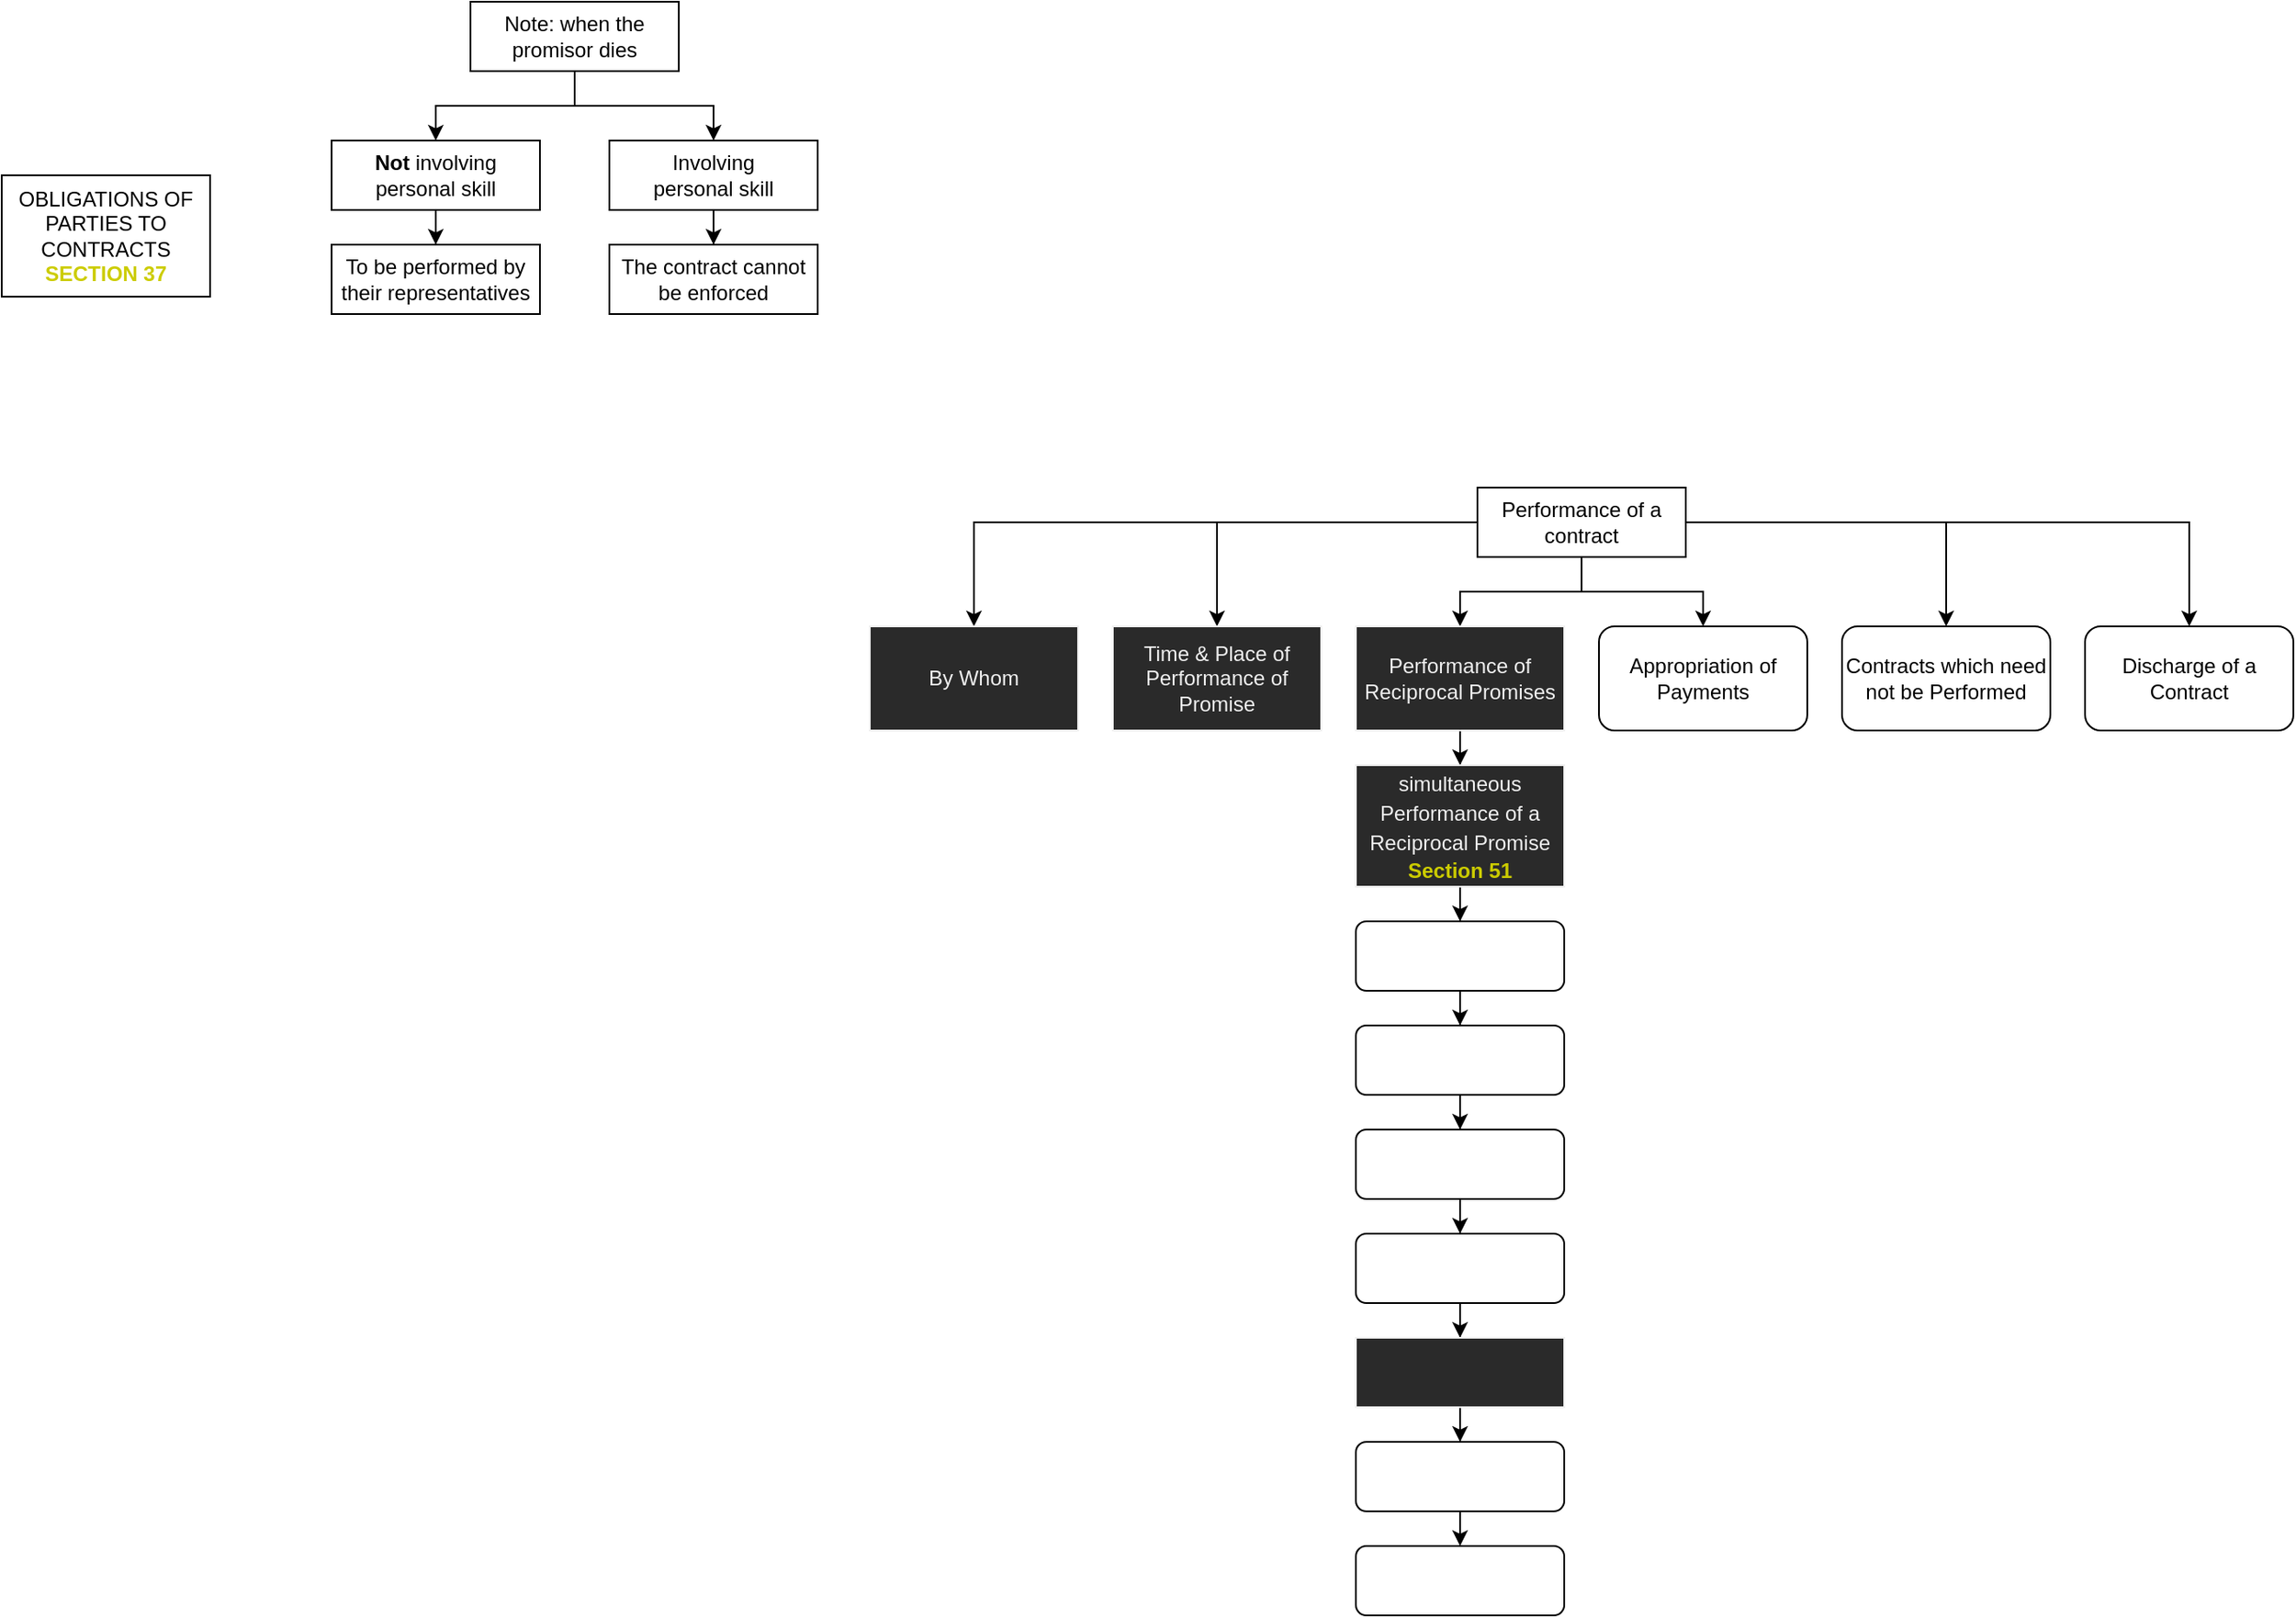 <mxfile version="13.7.3" type="github">
  <diagram id="Q2yUOy0-iErexTtuF7qb" name="Page-1">
    <mxGraphModel dx="1906" dy="1622" grid="1" gridSize="10" guides="1" tooltips="1" connect="1" arrows="1" fold="1" page="1" pageScale="1" pageWidth="850" pageHeight="1100" math="0" shadow="0">
      <root>
        <mxCell id="0" />
        <mxCell id="1" parent="0" />
        <mxCell id="E0t1wR7pqK-8ebcjUuFq-8" style="edgeStyle=orthogonalEdgeStyle;rounded=0;orthogonalLoop=1;jettySize=auto;html=1;entryX=0.5;entryY=0;entryDx=0;entryDy=0;" parent="1" source="qp0NQLGNWPWNpe9ATkXj-1" target="E0t1wR7pqK-8ebcjUuFq-1" edge="1">
          <mxGeometry relative="1" as="geometry" />
        </mxCell>
        <mxCell id="E0t1wR7pqK-8ebcjUuFq-9" style="edgeStyle=orthogonalEdgeStyle;rounded=0;orthogonalLoop=1;jettySize=auto;html=1;" parent="1" source="qp0NQLGNWPWNpe9ATkXj-1" target="E0t1wR7pqK-8ebcjUuFq-4" edge="1">
          <mxGeometry relative="1" as="geometry" />
        </mxCell>
        <mxCell id="E0t1wR7pqK-8ebcjUuFq-10" style="edgeStyle=orthogonalEdgeStyle;rounded=0;orthogonalLoop=1;jettySize=auto;html=1;" parent="1" source="qp0NQLGNWPWNpe9ATkXj-1" target="E0t1wR7pqK-8ebcjUuFq-2" edge="1">
          <mxGeometry relative="1" as="geometry" />
        </mxCell>
        <mxCell id="E0t1wR7pqK-8ebcjUuFq-11" style="edgeStyle=orthogonalEdgeStyle;rounded=0;orthogonalLoop=1;jettySize=auto;html=1;" parent="1" source="qp0NQLGNWPWNpe9ATkXj-1" target="E0t1wR7pqK-8ebcjUuFq-3" edge="1">
          <mxGeometry relative="1" as="geometry" />
        </mxCell>
        <mxCell id="E0t1wR7pqK-8ebcjUuFq-12" style="edgeStyle=orthogonalEdgeStyle;rounded=0;orthogonalLoop=1;jettySize=auto;html=1;" parent="1" source="qp0NQLGNWPWNpe9ATkXj-1" target="E0t1wR7pqK-8ebcjUuFq-7" edge="1">
          <mxGeometry relative="1" as="geometry" />
        </mxCell>
        <mxCell id="E0t1wR7pqK-8ebcjUuFq-14" style="edgeStyle=orthogonalEdgeStyle;rounded=0;orthogonalLoop=1;jettySize=auto;html=1;" parent="1" source="qp0NQLGNWPWNpe9ATkXj-1" target="E0t1wR7pqK-8ebcjUuFq-6" edge="1">
          <mxGeometry relative="1" as="geometry" />
        </mxCell>
        <mxCell id="qp0NQLGNWPWNpe9ATkXj-1" value="Performance of a contract" style="rounded=0;whiteSpace=wrap;html=1;" parent="1" vertex="1">
          <mxGeometry x="360" width="120" height="40" as="geometry" />
        </mxCell>
        <mxCell id="2sk9FqR-iDwF5xVdi0Y7-19" style="edgeStyle=orthogonalEdgeStyle;rounded=0;orthogonalLoop=1;jettySize=auto;html=1;entryX=0.5;entryY=0;entryDx=0;entryDy=0;" edge="1" parent="1" source="E0t1wR7pqK-8ebcjUuFq-1" target="2sk9FqR-iDwF5xVdi0Y7-4">
          <mxGeometry relative="1" as="geometry" />
        </mxCell>
        <mxCell id="2sk9FqR-iDwF5xVdi0Y7-20" style="edgeStyle=orthogonalEdgeStyle;rounded=0;orthogonalLoop=1;jettySize=auto;html=1;entryX=0.5;entryY=0;entryDx=0;entryDy=0;" edge="1" parent="1" source="E0t1wR7pqK-8ebcjUuFq-1" target="2sk9FqR-iDwF5xVdi0Y7-5">
          <mxGeometry relative="1" as="geometry" />
        </mxCell>
        <mxCell id="2sk9FqR-iDwF5xVdi0Y7-21" style="edgeStyle=orthogonalEdgeStyle;rounded=0;orthogonalLoop=1;jettySize=auto;html=1;entryX=0.5;entryY=0;entryDx=0;entryDy=0;" edge="1" parent="1" source="E0t1wR7pqK-8ebcjUuFq-1" target="2sk9FqR-iDwF5xVdi0Y7-1">
          <mxGeometry relative="1" as="geometry" />
        </mxCell>
        <mxCell id="2sk9FqR-iDwF5xVdi0Y7-22" style="edgeStyle=orthogonalEdgeStyle;rounded=0;orthogonalLoop=1;jettySize=auto;html=1;" edge="1" parent="1" source="E0t1wR7pqK-8ebcjUuFq-1" target="2sk9FqR-iDwF5xVdi0Y7-6">
          <mxGeometry relative="1" as="geometry" />
        </mxCell>
        <mxCell id="2sk9FqR-iDwF5xVdi0Y7-23" style="edgeStyle=orthogonalEdgeStyle;rounded=0;orthogonalLoop=1;jettySize=auto;html=1;entryX=0.5;entryY=0;entryDx=0;entryDy=0;" edge="1" parent="1" source="E0t1wR7pqK-8ebcjUuFq-1" target="2sk9FqR-iDwF5xVdi0Y7-2">
          <mxGeometry relative="1" as="geometry" />
        </mxCell>
        <mxCell id="2sk9FqR-iDwF5xVdi0Y7-24" style="edgeStyle=orthogonalEdgeStyle;rounded=0;orthogonalLoop=1;jettySize=auto;html=1;" edge="1" parent="1" source="E0t1wR7pqK-8ebcjUuFq-1" target="2sk9FqR-iDwF5xVdi0Y7-3">
          <mxGeometry relative="1" as="geometry" />
        </mxCell>
        <mxCell id="2sk9FqR-iDwF5xVdi0Y7-25" style="edgeStyle=orthogonalEdgeStyle;rounded=0;orthogonalLoop=1;jettySize=auto;html=1;" edge="1" parent="1" source="E0t1wR7pqK-8ebcjUuFq-1" target="2sk9FqR-iDwF5xVdi0Y7-9">
          <mxGeometry relative="1" as="geometry" />
        </mxCell>
        <mxCell id="2sk9FqR-iDwF5xVdi0Y7-26" style="edgeStyle=orthogonalEdgeStyle;rounded=0;orthogonalLoop=1;jettySize=auto;html=1;entryX=0.5;entryY=0;entryDx=0;entryDy=0;" edge="1" parent="1" source="E0t1wR7pqK-8ebcjUuFq-1" target="2sk9FqR-iDwF5xVdi0Y7-8">
          <mxGeometry relative="1" as="geometry" />
        </mxCell>
        <mxCell id="E0t1wR7pqK-8ebcjUuFq-1" value="Performance of Reciprocal Promises" style="whiteSpace=wrap;html=1;align=center;treeFolding=1;treeMoving=1;newEdgeStyle={&quot;edgeStyle&quot;:&quot;elbowEdgeStyle&quot;,&quot;startArrow&quot;:&quot;none&quot;,&quot;endArrow&quot;:&quot;none&quot;};fontFamily=Helvetica;fontSize=12;fontColor=#f0f0f0;strokeColor=#f0f0f0;fillColor=#2a2a2a;" parent="1" vertex="1">
          <mxGeometry x="290" y="80" width="120" height="60" as="geometry" />
        </mxCell>
        <mxCell id="E0t1wR7pqK-8ebcjUuFq-2" value="Appropriation of Payments" style="rounded=1;whiteSpace=wrap;html=1;" parent="1" vertex="1">
          <mxGeometry x="430" y="80" width="120" height="60" as="geometry" />
        </mxCell>
        <mxCell id="E0t1wR7pqK-8ebcjUuFq-3" value="Contracts which need not be Performed" style="rounded=1;whiteSpace=wrap;html=1;" parent="1" vertex="1">
          <mxGeometry x="570" y="80" width="120" height="60" as="geometry" />
        </mxCell>
        <mxCell id="VpjiBCg_nfdNJr2iW8XH-34" style="edgeStyle=orthogonalEdgeStyle;rounded=0;orthogonalLoop=1;jettySize=auto;html=1;" parent="1" source="E0t1wR7pqK-8ebcjUuFq-4" target="VpjiBCg_nfdNJr2iW8XH-29" edge="1" visible="0">
          <mxGeometry relative="1" as="geometry" />
        </mxCell>
        <mxCell id="VpjiBCg_nfdNJr2iW8XH-35" style="edgeStyle=orthogonalEdgeStyle;rounded=0;orthogonalLoop=1;jettySize=auto;html=1;" parent="1" source="E0t1wR7pqK-8ebcjUuFq-4" target="VpjiBCg_nfdNJr2iW8XH-31" edge="1" visible="0">
          <mxGeometry relative="1" as="geometry">
            <Array as="points">
              <mxPoint x="280" y="160" />
              <mxPoint x="420" y="160" />
            </Array>
          </mxGeometry>
        </mxCell>
        <mxCell id="VpjiBCg_nfdNJr2iW8XH-36" style="edgeStyle=orthogonalEdgeStyle;rounded=0;orthogonalLoop=1;jettySize=auto;html=1;" parent="1" source="E0t1wR7pqK-8ebcjUuFq-4" target="VpjiBCg_nfdNJr2iW8XH-32" edge="1" visible="0">
          <mxGeometry relative="1" as="geometry">
            <Array as="points">
              <mxPoint x="280" y="160" />
              <mxPoint x="560" y="160" />
            </Array>
          </mxGeometry>
        </mxCell>
        <mxCell id="VpjiBCg_nfdNJr2iW8XH-37" style="edgeStyle=orthogonalEdgeStyle;rounded=0;orthogonalLoop=1;jettySize=auto;html=1;" parent="1" source="E0t1wR7pqK-8ebcjUuFq-4" target="VpjiBCg_nfdNJr2iW8XH-30" edge="1" visible="0">
          <mxGeometry relative="1" as="geometry">
            <Array as="points">
              <mxPoint x="280" y="160" />
              <mxPoint x="140" y="160" />
            </Array>
          </mxGeometry>
        </mxCell>
        <mxCell id="VpjiBCg_nfdNJr2iW8XH-38" style="edgeStyle=orthogonalEdgeStyle;rounded=0;orthogonalLoop=1;jettySize=auto;html=1;" parent="1" source="E0t1wR7pqK-8ebcjUuFq-4" target="VpjiBCg_nfdNJr2iW8XH-33" edge="1" visible="0">
          <mxGeometry relative="1" as="geometry">
            <Array as="points">
              <mxPoint x="280" y="160" />
              <mxPoint y="160" />
            </Array>
          </mxGeometry>
        </mxCell>
        <mxCell id="VpjiBCg_nfdNJr2iW8XH-40" style="edgeStyle=orthogonalEdgeStyle;rounded=0;orthogonalLoop=1;jettySize=auto;html=1;" parent="1" source="E0t1wR7pqK-8ebcjUuFq-4" target="VpjiBCg_nfdNJr2iW8XH-39" edge="1" visible="0">
          <mxGeometry relative="1" as="geometry">
            <Array as="points">
              <mxPoint x="280" y="160" />
              <mxPoint x="700" y="160" />
            </Array>
          </mxGeometry>
        </mxCell>
        <mxCell id="E0t1wR7pqK-8ebcjUuFq-4" value="Time &amp;amp; Place of Performance of Promise" style="whiteSpace=wrap;html=1;align=center;treeFolding=1;treeMoving=1;newEdgeStyle={&quot;edgeStyle&quot;:&quot;elbowEdgeStyle&quot;,&quot;startArrow&quot;:&quot;none&quot;,&quot;endArrow&quot;:&quot;none&quot;};fontFamily=Helvetica;fontSize=12;fontColor=#f0f0f0;strokeColor=#f0f0f0;fillColor=#2a2a2a;" parent="1" vertex="1" collapsed="1">
          <mxGeometry x="150" y="80" width="120" height="60" as="geometry" />
        </mxCell>
        <mxCell id="VpjiBCg_nfdNJr2iW8XH-20" style="edgeStyle=orthogonalEdgeStyle;rounded=0;orthogonalLoop=1;jettySize=auto;html=1;" parent="1" source="E0t1wR7pqK-8ebcjUuFq-5" target="VpjiBCg_nfdNJr2iW8XH-12" edge="1" visible="0">
          <mxGeometry relative="1" as="geometry" />
        </mxCell>
        <mxCell id="VpjiBCg_nfdNJr2iW8XH-21" style="edgeStyle=orthogonalEdgeStyle;rounded=0;orthogonalLoop=1;jettySize=auto;html=1;" parent="1" source="E0t1wR7pqK-8ebcjUuFq-5" target="VpjiBCg_nfdNJr2iW8XH-11" edge="1" visible="0">
          <mxGeometry relative="1" as="geometry" />
        </mxCell>
        <mxCell id="VpjiBCg_nfdNJr2iW8XH-23" style="edgeStyle=orthogonalEdgeStyle;rounded=0;orthogonalLoop=1;jettySize=auto;html=1;" parent="1" source="E0t1wR7pqK-8ebcjUuFq-5" target="VpjiBCg_nfdNJr2iW8XH-22" edge="1" visible="0">
          <mxGeometry relative="1" as="geometry" />
        </mxCell>
        <mxCell id="E0t1wR7pqK-8ebcjUuFq-5" value="Liability of Joint Promisor &amp;amp; Promisee" style="whiteSpace=wrap;html=1;align=center;treeFolding=1;treeMoving=1;newEdgeStyle={&quot;edgeStyle&quot;:&quot;elbowEdgeStyle&quot;,&quot;startArrow&quot;:&quot;none&quot;,&quot;endArrow&quot;:&quot;none&quot;};fontFamily=Helvetica;fontSize=12;fontColor=#f0f0f0;strokeColor=#f0f0f0;fillColor=#2a2a2a;" parent="1" vertex="1" visible="0" collapsed="1">
          <mxGeometry x="365" y="340" width="120" height="60" as="geometry" />
        </mxCell>
        <mxCell id="E0t1wR7pqK-8ebcjUuFq-28" style="edgeStyle=orthogonalEdgeStyle;rounded=0;orthogonalLoop=1;jettySize=auto;html=1;" parent="1" source="E0t1wR7pqK-8ebcjUuFq-6" target="E0t1wR7pqK-8ebcjUuFq-27" edge="1" visible="0">
          <mxGeometry relative="1" as="geometry" />
        </mxCell>
        <mxCell id="E0t1wR7pqK-8ebcjUuFq-7" value="Discharge of a Contract" style="rounded=1;whiteSpace=wrap;html=1;" parent="1" vertex="1">
          <mxGeometry x="710" y="80" width="120" height="60" as="geometry" />
        </mxCell>
        <mxCell id="E0t1wR7pqK-8ebcjUuFq-15" value="OBLIGATIONS OF PARTIES TO CONTRACTS &lt;b&gt;&lt;font color=&quot;#CCCC00&quot;&gt;SECTION 37&lt;/font&gt;&lt;/b&gt;" style="rounded=0;whiteSpace=wrap;html=1;" parent="1" vertex="1">
          <mxGeometry x="-490" y="-180" width="120" height="70" as="geometry" />
        </mxCell>
        <mxCell id="E0t1wR7pqK-8ebcjUuFq-20" style="edgeStyle=orthogonalEdgeStyle;rounded=0;orthogonalLoop=1;jettySize=auto;html=1;" parent="1" source="E0t1wR7pqK-8ebcjUuFq-16" target="E0t1wR7pqK-8ebcjUuFq-17" edge="1">
          <mxGeometry relative="1" as="geometry" />
        </mxCell>
        <mxCell id="E0t1wR7pqK-8ebcjUuFq-21" style="edgeStyle=orthogonalEdgeStyle;rounded=0;orthogonalLoop=1;jettySize=auto;html=1;" parent="1" source="E0t1wR7pqK-8ebcjUuFq-16" target="E0t1wR7pqK-8ebcjUuFq-19" edge="1">
          <mxGeometry relative="1" as="geometry" />
        </mxCell>
        <mxCell id="E0t1wR7pqK-8ebcjUuFq-16" value="Note: when the promisor dies" style="rounded=0;whiteSpace=wrap;html=1;" parent="1" vertex="1">
          <mxGeometry x="-220" y="-280" width="120" height="40" as="geometry" />
        </mxCell>
        <mxCell id="E0t1wR7pqK-8ebcjUuFq-23" style="edgeStyle=orthogonalEdgeStyle;rounded=0;orthogonalLoop=1;jettySize=auto;html=1;" parent="1" source="E0t1wR7pqK-8ebcjUuFq-17" target="E0t1wR7pqK-8ebcjUuFq-22" edge="1">
          <mxGeometry relative="1" as="geometry" />
        </mxCell>
        <mxCell id="E0t1wR7pqK-8ebcjUuFq-17" value="&lt;div&gt;&lt;b&gt;Not &lt;/b&gt;involving &lt;br&gt;&lt;/div&gt;&lt;div&gt;personal skill&lt;br&gt;&lt;/div&gt;" style="rounded=0;whiteSpace=wrap;html=1;" parent="1" vertex="1">
          <mxGeometry x="-300" y="-200" width="120" height="40" as="geometry" />
        </mxCell>
        <mxCell id="E0t1wR7pqK-8ebcjUuFq-25" style="edgeStyle=orthogonalEdgeStyle;rounded=0;orthogonalLoop=1;jettySize=auto;html=1;" parent="1" source="E0t1wR7pqK-8ebcjUuFq-19" target="E0t1wR7pqK-8ebcjUuFq-24" edge="1">
          <mxGeometry relative="1" as="geometry" />
        </mxCell>
        <mxCell id="E0t1wR7pqK-8ebcjUuFq-19" value="&lt;div&gt;Involving &lt;br&gt;&lt;/div&gt;&lt;div&gt;personal skill&lt;br&gt;&lt;/div&gt;" style="rounded=0;whiteSpace=wrap;html=1;" parent="1" vertex="1">
          <mxGeometry x="-140" y="-200" width="120" height="40" as="geometry" />
        </mxCell>
        <mxCell id="E0t1wR7pqK-8ebcjUuFq-22" value="To be performed by their representatives" style="rounded=0;whiteSpace=wrap;html=1;" parent="1" vertex="1">
          <mxGeometry x="-300" y="-140" width="120" height="40" as="geometry" />
        </mxCell>
        <mxCell id="E0t1wR7pqK-8ebcjUuFq-24" value="The contract cannot be enforced" style="rounded=0;whiteSpace=wrap;html=1;" parent="1" vertex="1">
          <mxGeometry x="-140" y="-140" width="120" height="40" as="geometry" />
        </mxCell>
        <mxCell id="E0t1wR7pqK-8ebcjUuFq-34" style="edgeStyle=orthogonalEdgeStyle;rounded=0;orthogonalLoop=1;jettySize=auto;html=1;entryX=0.5;entryY=0;entryDx=0;entryDy=0;" parent="1" source="E0t1wR7pqK-8ebcjUuFq-27" target="E0t1wR7pqK-8ebcjUuFq-29" edge="1" visible="0">
          <mxGeometry relative="1" as="geometry" />
        </mxCell>
        <mxCell id="E0t1wR7pqK-8ebcjUuFq-36" style="edgeStyle=orthogonalEdgeStyle;rounded=0;orthogonalLoop=1;jettySize=auto;html=1;" parent="1" source="E0t1wR7pqK-8ebcjUuFq-27" target="E0t1wR7pqK-8ebcjUuFq-31" edge="1" visible="0">
          <mxGeometry relative="1" as="geometry">
            <Array as="points">
              <mxPoint x="140" y="260" />
              <mxPoint y="260" />
            </Array>
          </mxGeometry>
        </mxCell>
        <mxCell id="E0t1wR7pqK-8ebcjUuFq-37" style="edgeStyle=orthogonalEdgeStyle;rounded=0;orthogonalLoop=1;jettySize=auto;html=1;" parent="1" source="E0t1wR7pqK-8ebcjUuFq-27" target="E0t1wR7pqK-8ebcjUuFq-30" edge="1" visible="0">
          <mxGeometry relative="1" as="geometry">
            <Array as="points">
              <mxPoint x="140" y="260" />
              <mxPoint x="280" y="260" />
            </Array>
          </mxGeometry>
        </mxCell>
        <mxCell id="E0t1wR7pqK-8ebcjUuFq-38" style="edgeStyle=orthogonalEdgeStyle;rounded=0;orthogonalLoop=1;jettySize=auto;html=1;" parent="1" source="E0t1wR7pqK-8ebcjUuFq-27" target="E0t1wR7pqK-8ebcjUuFq-32" edge="1" visible="0">
          <mxGeometry relative="1" as="geometry">
            <Array as="points">
              <mxPoint x="140" y="260" />
              <mxPoint x="420" y="260" />
            </Array>
          </mxGeometry>
        </mxCell>
        <mxCell id="E0t1wR7pqK-8ebcjUuFq-39" style="edgeStyle=orthogonalEdgeStyle;rounded=0;orthogonalLoop=1;jettySize=auto;html=1;" parent="1" source="E0t1wR7pqK-8ebcjUuFq-27" target="E0t1wR7pqK-8ebcjUuFq-33" edge="1" visible="0">
          <mxGeometry relative="1" as="geometry">
            <Array as="points">
              <mxPoint x="140" y="260" />
              <mxPoint x="-140" y="260" />
            </Array>
          </mxGeometry>
        </mxCell>
        <mxCell id="VpjiBCg_nfdNJr2iW8XH-7" style="edgeStyle=orthogonalEdgeStyle;rounded=0;orthogonalLoop=1;jettySize=auto;html=1;entryX=0.5;entryY=0;entryDx=0;entryDy=0;" parent="1" source="E0t1wR7pqK-8ebcjUuFq-27" target="VpjiBCg_nfdNJr2iW8XH-1" edge="1" visible="0">
          <mxGeometry relative="1" as="geometry" />
        </mxCell>
        <mxCell id="VpjiBCg_nfdNJr2iW8XH-9" style="edgeStyle=orthogonalEdgeStyle;rounded=0;orthogonalLoop=1;jettySize=auto;html=1;entryX=0.5;entryY=0;entryDx=0;entryDy=0;" parent="1" source="E0t1wR7pqK-8ebcjUuFq-27" target="VpjiBCg_nfdNJr2iW8XH-2" edge="1" visible="0">
          <mxGeometry relative="1" as="geometry" />
        </mxCell>
        <mxCell id="E0t1wR7pqK-8ebcjUuFq-51" value="" style="edgeStyle=orthogonalEdgeStyle;rounded=0;orthogonalLoop=1;jettySize=auto;html=1;" parent="1" source="E0t1wR7pqK-8ebcjUuFq-29" target="E0t1wR7pqK-8ebcjUuFq-50" edge="1" visible="0">
          <mxGeometry relative="1" as="geometry" />
        </mxCell>
        <mxCell id="E0t1wR7pqK-8ebcjUuFq-60" style="edgeStyle=orthogonalEdgeStyle;rounded=0;orthogonalLoop=1;jettySize=auto;html=1;" parent="1" source="E0t1wR7pqK-8ebcjUuFq-30" target="E0t1wR7pqK-8ebcjUuFq-57" edge="1" visible="0">
          <mxGeometry relative="1" as="geometry" />
        </mxCell>
        <mxCell id="E0t1wR7pqK-8ebcjUuFq-49" style="edgeStyle=orthogonalEdgeStyle;rounded=0;orthogonalLoop=1;jettySize=auto;html=1;" parent="1" source="E0t1wR7pqK-8ebcjUuFq-31" target="E0t1wR7pqK-8ebcjUuFq-48" edge="1" visible="0">
          <mxGeometry relative="1" as="geometry" />
        </mxCell>
        <mxCell id="E0t1wR7pqK-8ebcjUuFq-47" style="edgeStyle=orthogonalEdgeStyle;rounded=0;orthogonalLoop=1;jettySize=auto;html=1;entryX=0.5;entryY=0;entryDx=0;entryDy=0;" parent="1" source="E0t1wR7pqK-8ebcjUuFq-33" target="E0t1wR7pqK-8ebcjUuFq-40" edge="1" visible="0">
          <mxGeometry relative="1" as="geometry" />
        </mxCell>
        <mxCell id="E0t1wR7pqK-8ebcjUuFq-46" style="edgeStyle=orthogonalEdgeStyle;rounded=0;orthogonalLoop=1;jettySize=auto;html=1;entryX=0.5;entryY=0;entryDx=0;entryDy=0;" parent="1" source="E0t1wR7pqK-8ebcjUuFq-40" target="E0t1wR7pqK-8ebcjUuFq-41" edge="1" visible="0">
          <mxGeometry relative="1" as="geometry" />
        </mxCell>
        <mxCell id="E0t1wR7pqK-8ebcjUuFq-40" value="if the contract specifies the promise should be performed by the promisor himself" style="rounded=1;whiteSpace=wrap;html=1;" parent="1" vertex="1" visible="0">
          <mxGeometry x="-340" y="340" width="240" height="40" as="geometry" />
        </mxCell>
        <mxCell id="E0t1wR7pqK-8ebcjUuFq-45" style="edgeStyle=orthogonalEdgeStyle;rounded=0;orthogonalLoop=1;jettySize=auto;html=1;" parent="1" source="E0t1wR7pqK-8ebcjUuFq-41" target="E0t1wR7pqK-8ebcjUuFq-43" edge="1" visible="0">
          <mxGeometry relative="1" as="geometry" />
        </mxCell>
        <mxCell id="E0t1wR7pqK-8ebcjUuFq-41" value="Then it can only be performed by him" style="rounded=1;whiteSpace=wrap;html=1;" parent="1" vertex="1" visible="0">
          <mxGeometry x="-340" y="400" width="240" height="40" as="geometry" />
        </mxCell>
        <mxCell id="E0t1wR7pqK-8ebcjUuFq-43" value="Eg: personal skill" style="text;html=1;strokeColor=none;fillColor=none;align=center;verticalAlign=middle;whiteSpace=wrap;rounded=0;" parent="1" vertex="1" visible="0">
          <mxGeometry x="-310" y="440" width="180" height="40" as="geometry" />
        </mxCell>
        <mxCell id="E0t1wR7pqK-8ebcjUuFq-48" value="Where  personal  consideration(skill)  is  not  the  foundation  of  a  contract,  the  promisor  or  his  representative may employ a competent person to perform it." style="rounded=1;whiteSpace=wrap;html=1;" parent="1" vertex="1" visible="0">
          <mxGeometry x="-200" y="340" width="240" height="80" as="geometry" />
        </mxCell>
        <mxCell id="E0t1wR7pqK-8ebcjUuFq-53" style="edgeStyle=orthogonalEdgeStyle;rounded=0;orthogonalLoop=1;jettySize=auto;html=1;entryX=0.5;entryY=0;entryDx=0;entryDy=0;" parent="1" source="E0t1wR7pqK-8ebcjUuFq-50" target="E0t1wR7pqK-8ebcjUuFq-52" edge="1" visible="0">
          <mxGeometry relative="1" as="geometry" />
        </mxCell>
        <mxCell id="E0t1wR7pqK-8ebcjUuFq-50" value="in case of non personal skill." style="whiteSpace=wrap;html=1;rounded=1;" parent="1" vertex="1" visible="0">
          <mxGeometry y="340" width="120" height="40" as="geometry" />
        </mxCell>
        <mxCell id="E0t1wR7pqK-8ebcjUuFq-56" style="edgeStyle=orthogonalEdgeStyle;rounded=0;orthogonalLoop=1;jettySize=auto;html=1;" parent="1" source="E0t1wR7pqK-8ebcjUuFq-52" target="E0t1wR7pqK-8ebcjUuFq-54" edge="1" visible="0">
          <mxGeometry relative="1" as="geometry" />
        </mxCell>
        <mxCell id="E0t1wR7pqK-8ebcjUuFq-52" value="the contract maybe should be fulfilled by their representatives" style="whiteSpace=wrap;html=1;rounded=1;" parent="1" vertex="1" visible="0">
          <mxGeometry y="400" width="120" height="40" as="geometry" />
        </mxCell>
        <mxCell id="E0t1wR7pqK-8ebcjUuFq-54" value=" But their liability under a contract is limited to the value of the property they inherit from the deceased." style="whiteSpace=wrap;html=1;rounded=1;" parent="1" vertex="1" visible="0">
          <mxGeometry y="460" width="120" height="90" as="geometry" />
        </mxCell>
        <mxCell id="E0t1wR7pqK-8ebcjUuFq-61" style="edgeStyle=orthogonalEdgeStyle;rounded=0;orthogonalLoop=1;jettySize=auto;html=1;entryX=0.5;entryY=0;entryDx=0;entryDy=0;" parent="1" source="E0t1wR7pqK-8ebcjUuFq-57" target="E0t1wR7pqK-8ebcjUuFq-58" edge="1" visible="0">
          <mxGeometry relative="1" as="geometry" />
        </mxCell>
        <mxCell id="E0t1wR7pqK-8ebcjUuFq-57" value="Example:  A  received  certain  goods  from  B  promising  to  pay  `  100,000/-.  Later  on,  A  expressed  his  inability to make payment. C, who is known to A, pays ` 60,000/- to B on behalf of A. However, A was not aware of the payment. Now B is intending to sue A for the amount of ` 100,000/-" style="rounded=1;whiteSpace=wrap;html=1;" parent="1" vertex="1" visible="0">
          <mxGeometry x="60" y="340" width="280" height="110" as="geometry" />
        </mxCell>
        <mxCell id="E0t1wR7pqK-8ebcjUuFq-58" value="As  per  Section  41  of  the  Indian  Contract  Act,  1872,  when  a  promisee  accepts  performance  of  the  promise from a third person, he cannot afterwards enforce it against the promisor. That is, performance by a stranger, accepted by the promisee, produces the result of discharging the promisor, although the latter has neither authorised nor ratied the act of the third party. Therefore, in the present instance, B can sue only for the balance amount i.e., ` 40,000/- and not for the whole amount" style="rounded=1;whiteSpace=wrap;html=1;arcSize=6;" parent="1" vertex="1" visible="0">
          <mxGeometry x="60" y="470" width="280" height="150" as="geometry" />
        </mxCell>
        <mxCell id="E0t1wR7pqK-8ebcjUuFq-59" style="edgeStyle=orthogonalEdgeStyle;rounded=0;orthogonalLoop=1;jettySize=auto;html=1;exitX=0.5;exitY=1;exitDx=0;exitDy=0;" parent="1" source="E0t1wR7pqK-8ebcjUuFq-57" target="E0t1wR7pqK-8ebcjUuFq-57" edge="1">
          <mxGeometry relative="1" as="geometry" />
        </mxCell>
        <mxCell id="VpjiBCg_nfdNJr2iW8XH-1" value="&lt;div&gt;EFFECT OF REFUSAL &lt;br&gt;&lt;/div&gt;&lt;div&gt;TO ACCEPT OFFER &lt;br&gt;&lt;/div&gt;&lt;div&gt;OF PERFORMANCE&lt;/div&gt;&lt;div&gt;&lt;font color=&quot;#CCCC00&quot;&gt;&lt;b&gt;Section 38&lt;/b&gt;&lt;/font&gt;&lt;/div&gt;" style="swimlane;startSize=80;fontFamily=Helvetica;fontSize=12;fontColor=#f0f0f0;align=center;strokeColor=#f0f0f0;fillColor=#2a2a2a;html=1;" parent="1" vertex="1" visible="0" collapsed="1">
          <mxGeometry x="690" y="240" width="160" height="80" as="geometry">
            <mxRectangle x="-360" y="360" width="320" height="200" as="alternateBounds" />
          </mxGeometry>
        </mxCell>
        <mxCell id="VpjiBCg_nfdNJr2iW8XH-4" value="&lt;div&gt;where a promisor has made an offer of performance to the promisee, and the offer has not been accepted, then the promisor is not responsible for non performance, nor does he thereby lose his rights under the contract.&lt;/div&gt;&lt;div&gt;&lt;br&gt;&lt;/div&gt;" style="rounded=0;whiteSpace=wrap;html=1;" parent="VpjiBCg_nfdNJr2iW8XH-1" vertex="1">
          <mxGeometry y="80" width="320" height="120" as="geometry" />
        </mxCell>
        <mxCell id="VpjiBCg_nfdNJr2iW8XH-16" value="" style="edgeStyle=orthogonalEdgeStyle;rounded=0;orthogonalLoop=1;jettySize=auto;html=1;" parent="1" source="VpjiBCg_nfdNJr2iW8XH-11" target="VpjiBCg_nfdNJr2iW8XH-15" edge="1" visible="0">
          <mxGeometry relative="1" as="geometry" />
        </mxCell>
        <mxCell id="VpjiBCg_nfdNJr2iW8XH-11" value="&lt;div&gt;Any one of joint promisors may be compelled to perform&lt;/div&gt;&lt;div&gt; &lt;font color=&quot;#CCCC00&quot;&gt;&lt;b&gt;Section 43&lt;/b&gt;&lt;/font&gt;&lt;/div&gt;" style="rounded=0;whiteSpace=wrap;html=1;" parent="1" vertex="1" visible="0">
          <mxGeometry x="-95" y="420" width="280" height="50" as="geometry" />
        </mxCell>
        <mxCell id="VpjiBCg_nfdNJr2iW8XH-18" value="" style="edgeStyle=orthogonalEdgeStyle;rounded=0;orthogonalLoop=1;jettySize=auto;html=1;" parent="1" source="VpjiBCg_nfdNJr2iW8XH-12" target="VpjiBCg_nfdNJr2iW8XH-17" edge="1" visible="0">
          <mxGeometry relative="1" as="geometry" />
        </mxCell>
        <mxCell id="VpjiBCg_nfdNJr2iW8XH-12" value="Effect of release of one joint promisor&lt;div&gt; &lt;font color=&quot;#CCCC00&quot;&gt;&lt;b&gt;Section 44&lt;/b&gt;&lt;/font&gt;&lt;/div&gt;" style="rounded=0;whiteSpace=wrap;html=1;" parent="1" vertex="1" visible="0">
          <mxGeometry x="205" y="420" width="280" height="50" as="geometry" />
        </mxCell>
        <mxCell id="VpjiBCg_nfdNJr2iW8XH-15" value="&lt;div&gt;Example  1:  A,  B  and  C  jointly  promise  to  pay  D    `  3,00,000.  D  may  compel  either  A  or  B  or  C  to  pay  him  ` 3,00,000.&lt;/div&gt;&lt;div&gt;&lt;br&gt;&lt;/div&gt;&lt;div&gt;Example  2:  A,  B  and  C  are  under  a  joint  promise  to  pay  D  `  3,00,000.  C  is  unable  to  pay  anything  A  is  compelled to pay the whole. A is entitled to receive  ` 1,50,000 from B.&lt;/div&gt;" style="whiteSpace=wrap;html=1;rounded=0;" parent="1" vertex="1" visible="0">
          <mxGeometry x="-95" y="490" width="280" height="140" as="geometry" />
        </mxCell>
        <mxCell id="VpjiBCg_nfdNJr2iW8XH-17" value="Example: ‘A’, ‘B’ and ‘C’ jointly promised to pay  ` 9,00,000 to ‘D’. ‘D’ released ‘A’ from liability. In this case, the release of ‘A’ does not discharge ‘B’ and ‘C’ from their liability. They remain liable to pay the entire amount of  ` 9,00,000 to ‘D’. And though ‘A’ is not liable to pay to ‘D’, but he remains liable to pay to ‘B’ and ‘C’ i.e. he is liable to make the contribution to the other joint promisors." style="whiteSpace=wrap;html=1;rounded=0;" parent="1" vertex="1" visible="0">
          <mxGeometry x="205" y="490" width="280" height="140" as="geometry" />
        </mxCell>
        <mxCell id="VpjiBCg_nfdNJr2iW8XH-25" style="edgeStyle=orthogonalEdgeStyle;rounded=0;orthogonalLoop=1;jettySize=auto;html=1;entryX=0.5;entryY=0;entryDx=0;entryDy=0;" parent="1" source="VpjiBCg_nfdNJr2iW8XH-22" target="VpjiBCg_nfdNJr2iW8XH-24" edge="1" visible="0">
          <mxGeometry relative="1" as="geometry" />
        </mxCell>
        <mxCell id="VpjiBCg_nfdNJr2iW8XH-22" value="Effect of release of one joint promisor&lt;div&gt; &lt;font color=&quot;#CCCC00&quot;&gt;&lt;b&gt;Section 45&lt;/b&gt;&lt;/font&gt;&lt;/div&gt;" style="rounded=0;whiteSpace=wrap;html=1;" parent="1" vertex="1" visible="0">
          <mxGeometry x="510" y="420" width="280" height="50" as="geometry" />
        </mxCell>
        <mxCell id="VpjiBCg_nfdNJr2iW8XH-27" style="edgeStyle=orthogonalEdgeStyle;rounded=0;orthogonalLoop=1;jettySize=auto;html=1;" parent="1" source="VpjiBCg_nfdNJr2iW8XH-24" target="VpjiBCg_nfdNJr2iW8XH-26" edge="1" visible="0">
          <mxGeometry relative="1" as="geometry" />
        </mxCell>
        <mxCell id="VpjiBCg_nfdNJr2iW8XH-24" value="Example: : A, in consideration of ` 5,00,000 rupees lent to him by B and C, promises B and C jointly to repay them  that  sum  with  interest  on  a  specied  day  but  B  dies.  In  such  a  case  right  to  demand  payment  shall  rest with B’s legal representatives, jointly with C during C’s life-time, and after the death of C, with the legal representatives of B and C jointly" style="whiteSpace=wrap;html=1;rounded=0;" parent="1" vertex="1" visible="0">
          <mxGeometry x="510" y="490" width="280" height="140" as="geometry" />
        </mxCell>
        <mxCell id="VpjiBCg_nfdNJr2iW8XH-26" value="“When a person has made a promise to two or more persons jointly, then unless a contrary intention appears from the contract, the right to claim performance rests, as between him and them, with them during their joint lives, and after the death of any of them, with the representative of such deceased person jointly with the survivor or survivors, and after the death of the last survivor, with the representatives of all jointly”." style="rounded=0;whiteSpace=wrap;html=1;" parent="1" vertex="1" visible="0">
          <mxGeometry x="510" y="650" width="280" height="150" as="geometry" />
        </mxCell>
        <mxCell id="VpjiBCg_nfdNJr2iW8XH-2" value="&lt;div&gt;EFFECT OF REFUSAL&lt;/div&gt;&lt;div&gt; OF PARTY TO &lt;br&gt;&lt;/div&gt;&lt;div&gt;PERFORM PROMISE&lt;br&gt;&lt;/div&gt;&lt;div&gt;&lt;font color=&quot;#CCCC00&quot;&gt;&lt;b&gt;Section 39&lt;/b&gt;&lt;/font&gt;&lt;/div&gt;" style="swimlane;startSize=80;fontFamily=Helvetica;fontSize=12;fontColor=#f0f0f0;align=center;strokeColor=#f0f0f0;fillColor=#2a2a2a;html=1;" parent="1" vertex="1" visible="0" collapsed="1">
          <mxGeometry x="510" y="240" width="160" height="80" as="geometry">
            <mxRectangle x="370" y="240" width="400" height="230" as="alternateBounds" />
          </mxGeometry>
        </mxCell>
        <mxCell id="VpjiBCg_nfdNJr2iW8XH-3" value="&lt;div&gt;when  a  party  to  a  contract  has  refused  to  perform,  or  disabled  himself  from  performing his promise in its entirety, the promisee may put an end to the contract, unless he has signied, by words or conduct, his acquiescence in its continuance. &lt;br&gt;&lt;/div&gt;&lt;div&gt;&lt;br&gt;In case the promisee decides to continue the contract, he would not be entitled to put an end to the contract on this ground subsequently. In either case, the promisee would be able to claim damages that he suffers as a result on the breach.&lt;/div&gt;" style="rounded=0;whiteSpace=wrap;html=1;" parent="VpjiBCg_nfdNJr2iW8XH-2" vertex="1">
          <mxGeometry y="80" width="400" height="150" as="geometry" />
        </mxCell>
        <mxCell id="VpjiBCg_nfdNJr2iW8XH-28" style="edgeStyle=orthogonalEdgeStyle;rounded=0;orthogonalLoop=1;jettySize=auto;html=1;" parent="1" source="E0t1wR7pqK-8ebcjUuFq-6" target="E0t1wR7pqK-8ebcjUuFq-5" edge="1" visible="0">
          <mxGeometry relative="1" as="geometry">
            <Array as="points">
              <mxPoint x="140" y="260" />
              <mxPoint x="420" y="260" />
            </Array>
          </mxGeometry>
        </mxCell>
        <mxCell id="E0t1wR7pqK-8ebcjUuFq-32" value="&lt;div&gt;&lt;b&gt;&amp;nbsp;&amp;nbsp;&amp;nbsp;&amp;nbsp;&amp;nbsp; 5&lt;/b&gt;.     Joint promisors&lt;/div&gt;&lt;div&gt;&lt;b&gt; &lt;font color=&quot;#CCCC00&quot;&gt;Section 42&lt;/font&gt;&lt;/b&gt;&lt;/div&gt;" style="swimlane;startSize=40;fontFamily=Helvetica;fontSize=12;fontColor=#f0f0f0;align=center;strokeColor=#f0f0f0;fillColor=#2a2a2a;html=1;" parent="1" vertex="1" collapsed="1" visible="0">
          <mxGeometry x="360" y="280" width="130" height="40" as="geometry">
            <mxRectangle x="220" y="280" width="240" height="180" as="alternateBounds" />
          </mxGeometry>
        </mxCell>
        <mxCell id="E0t1wR7pqK-8ebcjUuFq-62" value=" When two or more persons have made a joint promise, then unless a contrary intention appears by the contract, all such persons must jointly fulfill the promise. If any of them dies, his legal representatives must, jointly with the surviving promisors, fulfill the promise. If all of them die, the legal representatives of all of them must fulll the promise jointly. " style="rounded=0;whiteSpace=wrap;html=1;" parent="E0t1wR7pqK-8ebcjUuFq-32" vertex="1">
          <mxGeometry y="40" width="240" height="140" as="geometry" />
        </mxCell>
        <mxCell id="E0t1wR7pqK-8ebcjUuFq-30" value="&lt;div&gt;&amp;nbsp;&amp;nbsp; 4.     Third persons:&lt;span style=&quot;left: 123.073px ; top: 231.388px ; font-size: 18.333px ; font-family: sans-serif ; transform: scalex(0.914)&quot;&gt; &lt;/span&gt;&lt;b&gt;&lt;font color=&quot;#CCCC00&quot;&gt;Section  41&lt;/font&gt;&lt;/b&gt;&lt;/div&gt;" style="whiteSpace=wrap;html=1;align=center;treeFolding=1;treeMoving=1;newEdgeStyle={&quot;edgeStyle&quot;:&quot;elbowEdgeStyle&quot;,&quot;startArrow&quot;:&quot;none&quot;,&quot;endArrow&quot;:&quot;none&quot;};fontFamily=Helvetica;fontSize=12;fontColor=#f0f0f0;strokeColor=#f0f0f0;fillColor=#2a2a2a;" parent="1" vertex="1" collapsed="1" visible="0">
          <mxGeometry x="220" y="280" width="120" height="40" as="geometry" />
        </mxCell>
        <mxCell id="E0t1wR7pqK-8ebcjUuFq-29" value="3.          Legal Representatives: " style="whiteSpace=wrap;html=1;align=center;treeFolding=1;treeMoving=1;newEdgeStyle={&quot;edgeStyle&quot;:&quot;elbowEdgeStyle&quot;,&quot;startArrow&quot;:&quot;none&quot;,&quot;endArrow&quot;:&quot;none&quot;};fontFamily=Helvetica;fontSize=12;fontColor=#f0f0f0;strokeColor=#f0f0f0;fillColor=#2a2a2a;" parent="1" vertex="1" collapsed="1" visible="0">
          <mxGeometry x="80" y="280" width="120" height="40" as="geometry" />
        </mxCell>
        <mxCell id="E0t1wR7pqK-8ebcjUuFq-31" value="2.          Agent:" style="whiteSpace=wrap;html=1;align=center;treeFolding=1;treeMoving=1;newEdgeStyle={&quot;edgeStyle&quot;:&quot;elbowEdgeStyle&quot;,&quot;startArrow&quot;:&quot;none&quot;,&quot;endArrow&quot;:&quot;none&quot;};fontFamily=Helvetica;fontSize=12;fontColor=#f0f0f0;strokeColor=#f0f0f0;fillColor=#2a2a2a;" parent="1" vertex="1" collapsed="1" visible="0">
          <mxGeometry x="-60" y="280" width="120" height="40" as="geometry" />
        </mxCell>
        <mxCell id="E0t1wR7pqK-8ebcjUuFq-33" value="1.          Promisor himself:" style="whiteSpace=wrap;html=1;align=center;treeFolding=1;treeMoving=1;newEdgeStyle={&quot;edgeStyle&quot;:&quot;elbowEdgeStyle&quot;,&quot;startArrow&quot;:&quot;none&quot;,&quot;endArrow&quot;:&quot;none&quot;};fontFamily=Helvetica;fontSize=12;fontColor=#f0f0f0;strokeColor=#f0f0f0;fillColor=#2a2a2a;" parent="1" vertex="1" collapsed="1" visible="0">
          <mxGeometry x="-200" y="280" width="120" height="40" as="geometry" />
        </mxCell>
        <mxCell id="E0t1wR7pqK-8ebcjUuFq-27" value="&lt;div&gt;&lt;b&gt;&lt;font color=&quot;#CCCC00&quot;&gt;Section 40&lt;/font&gt;&lt;/b&gt;&lt;/div&gt;&lt;div&gt;The promise under a contract may be performed, as the circumstances may permit, by the promisor himself, or by his agent or his legal representative.&lt;/div&gt;" style="rounded=1;whiteSpace=wrap;html=1;" parent="1" vertex="1" visible="0">
          <mxGeometry x="20" y="160" width="240" height="80" as="geometry" />
        </mxCell>
        <mxCell id="E0t1wR7pqK-8ebcjUuFq-6" value="By Whom" style="whiteSpace=wrap;html=1;align=center;treeFolding=1;treeMoving=1;newEdgeStyle={&quot;edgeStyle&quot;:&quot;elbowEdgeStyle&quot;,&quot;startArrow&quot;:&quot;none&quot;,&quot;endArrow&quot;:&quot;none&quot;};fontFamily=Helvetica;fontSize=12;fontColor=#f0f0f0;strokeColor=#f0f0f0;fillColor=#2a2a2a;" parent="1" vertex="1" collapsed="1">
          <mxGeometry x="10" y="80" width="120" height="60" as="geometry" />
        </mxCell>
        <mxCell id="VpjiBCg_nfdNJr2iW8XH-29" value="&lt;div&gt;Application for performance on certain day to be at proper time and place&lt;/div&gt;&lt;div&gt;&lt;br&gt;&lt;/div&gt;&lt;div&gt;&lt;font color=&quot;#CCCC00&quot;&gt;&lt;b&gt;Section 48&lt;/b&gt;&lt;/font&gt;&lt;/div&gt;" style="rounded=1;whiteSpace=wrap;html=1;" parent="1" vertex="1" visible="0">
          <mxGeometry x="220" y="180" width="120" height="110" as="geometry" />
        </mxCell>
        <mxCell id="VpjiBCg_nfdNJr2iW8XH-44" style="edgeStyle=orthogonalEdgeStyle;rounded=0;orthogonalLoop=1;jettySize=auto;html=1;" parent="1" source="VpjiBCg_nfdNJr2iW8XH-30" target="VpjiBCg_nfdNJr2iW8XH-43" edge="1" visible="0">
          <mxGeometry relative="1" as="geometry" />
        </mxCell>
        <mxCell id="VpjiBCg_nfdNJr2iW8XH-30" value="&lt;h3&gt;&lt;font style=&quot;font-size: 12px&quot;&gt;&lt;span style=&quot;font-weight: normal&quot;&gt;No Application to be made but Time is Specified &lt;br&gt;&lt;/span&gt;&lt;/font&gt;&lt;/h3&gt;&lt;h3&gt;&lt;font style=&quot;font-size: 12px&quot; color=&quot;#CCCC00&quot;&gt;Section 47&lt;/font&gt;&lt;/h3&gt;" style="rounded=1;whiteSpace=wrap;html=1;" parent="1" vertex="1" visible="0">
          <mxGeometry x="80" y="180" width="120" height="110" as="geometry" />
        </mxCell>
        <mxCell id="VpjiBCg_nfdNJr2iW8XH-46" style="edgeStyle=orthogonalEdgeStyle;rounded=0;orthogonalLoop=1;jettySize=auto;html=1;" parent="1" source="VpjiBCg_nfdNJr2iW8XH-31" target="VpjiBCg_nfdNJr2iW8XH-45" edge="1" visible="0">
          <mxGeometry relative="1" as="geometry" />
        </mxCell>
        <mxCell id="VpjiBCg_nfdNJr2iW8XH-31" value="&lt;h3&gt;&lt;font style=&quot;font-size: 12px&quot;&gt;&lt;span style=&quot;font-weight: normal&quot;&gt;No Application to be made but the Place of Performance is not Specified &lt;br&gt;&lt;/span&gt;&lt;/font&gt;&lt;/h3&gt;&lt;h3&gt;&lt;font style=&quot;font-size: 12px&quot; color=&quot;#CCCC00&quot;&gt;Section 49&lt;/font&gt;&lt;/h3&gt;" style="rounded=1;whiteSpace=wrap;html=1;" parent="1" vertex="1" visible="0">
          <mxGeometry x="360" y="180" width="120" height="110" as="geometry" />
        </mxCell>
        <mxCell id="VpjiBCg_nfdNJr2iW8XH-32" value="&lt;h3&gt;&lt;font style=&quot;font-size: 12px&quot;&gt;&lt;span style=&quot;font-weight: normal&quot;&gt;Performance as prescribed by the Promisee &lt;br&gt;&lt;/span&gt;&lt;/font&gt;&lt;/h3&gt;&lt;h3&gt;&lt;font style=&quot;font-size: 12px&quot; color=&quot;#CCCC00&quot;&gt;Section 50&lt;/font&gt;&lt;/h3&gt;" style="rounded=1;whiteSpace=wrap;html=1;" parent="1" vertex="1" visible="0">
          <mxGeometry x="500" y="180" width="120" height="110" as="geometry" />
        </mxCell>
        <mxCell id="VpjiBCg_nfdNJr2iW8XH-33" value="&lt;h3&gt;&lt;font style=&quot;font-size: 12px&quot;&gt;&lt;span style=&quot;font-weight: normal&quot;&gt;When no application to be made and no time specified&lt;/span&gt;&lt;span style=&quot;font-weight: normal&quot;&gt;&lt;/span&gt;&lt;/font&gt;&lt;/h3&gt;&lt;h3&gt;&lt;font style=&quot;font-size: 12px&quot;&gt;&lt;font color=&quot;#CCCC00&quot;&gt;Section 46&lt;/font&gt;&lt;/font&gt;&lt;/h3&gt;" style="rounded=1;whiteSpace=wrap;html=1;" parent="1" vertex="1" visible="0">
          <mxGeometry x="-60" y="180" width="120" height="110" as="geometry" />
        </mxCell>
        <mxCell id="VpjiBCg_nfdNJr2iW8XH-39" value="&lt;div&gt;Application means permission or by informing&lt;/div&gt;&lt;div&gt;its like it will be done only after i tell them to do so.&lt;/div&gt;&lt;div&gt;(And it is the duty of promisee to apply for performance)&lt;br&gt;&lt;/div&gt;" style="shape=note;strokeWidth=2;fontSize=14;size=20;whiteSpace=wrap;html=1;fillColor=#fff2cc;strokeColor=#d6b656;fontColor=#666600;" parent="1" vertex="1" visible="0">
          <mxGeometry x="640" y="180" width="160" height="170" as="geometry" />
        </mxCell>
        <mxCell id="VpjiBCg_nfdNJr2iW8XH-43" value="Example: A undertakes to deliver a thousand maunds of jute to B on a fixed day. A must apply to B to appoint a reasonable place for the purpose of receiving it, and must deliver it to him at such place." style="rounded=1;whiteSpace=wrap;html=1;" parent="1" vertex="1" visible="0">
          <mxGeometry x="70" y="310" width="140" height="170" as="geometry" />
        </mxCell>
        <mxCell id="VpjiBCg_nfdNJr2iW8XH-45" value="Imagine a contract where the promisee is not required to make an &lt;br&gt;application for the performance of contract. Also, the place of &lt;br&gt;performance is unspecified. In such a scenario, it is the responsibility of the promisor to apply to the promisee asking him to appoint a reasonable place for the performance of the promise." style="rounded=1;whiteSpace=wrap;html=1;" parent="1" vertex="1" visible="0">
          <mxGeometry x="350" y="310" width="140" height="260" as="geometry" />
        </mxCell>
        <mxCell id="2sk9FqR-iDwF5xVdi0Y7-1" value="" style="rounded=1;whiteSpace=wrap;html=1;" vertex="1" parent="1">
          <mxGeometry x="290" y="310" width="120" height="40" as="geometry" />
        </mxCell>
        <mxCell id="2sk9FqR-iDwF5xVdi0Y7-2" value="" style="rounded=1;whiteSpace=wrap;html=1;" vertex="1" parent="1">
          <mxGeometry x="290" y="430" width="120" height="40" as="geometry" />
        </mxCell>
        <mxCell id="2sk9FqR-iDwF5xVdi0Y7-15" style="edgeStyle=orthogonalEdgeStyle;rounded=0;orthogonalLoop=1;jettySize=auto;html=1;entryX=0;entryY=0.5;entryDx=0;entryDy=0;" edge="1" parent="1" source="2sk9FqR-iDwF5xVdi0Y7-3" target="2sk9FqR-iDwF5xVdi0Y7-10" visible="0">
          <mxGeometry relative="1" as="geometry" />
        </mxCell>
        <mxCell id="2sk9FqR-iDwF5xVdi0Y7-3" value="" style="whiteSpace=wrap;html=1;align=center;treeFolding=1;treeMoving=1;newEdgeStyle={&quot;edgeStyle&quot;:&quot;elbowEdgeStyle&quot;,&quot;startArrow&quot;:&quot;none&quot;,&quot;endArrow&quot;:&quot;none&quot;};fontFamily=Helvetica;fontSize=12;fontColor=#f0f0f0;strokeColor=#f0f0f0;fillColor=#2a2a2a;" vertex="1" collapsed="1" parent="1">
          <mxGeometry x="290" y="490" width="120" height="40" as="geometry" />
        </mxCell>
        <mxCell id="2sk9FqR-iDwF5xVdi0Y7-30" value="" style="edgeStyle=orthogonalEdgeStyle;rounded=0;orthogonalLoop=1;jettySize=auto;html=1;" edge="1" parent="1" source="2sk9FqR-iDwF5xVdi0Y7-4" target="2sk9FqR-iDwF5xVdi0Y7-27" visible="0">
          <mxGeometry relative="1" as="geometry" />
        </mxCell>
        <mxCell id="2sk9FqR-iDwF5xVdi0Y7-4" value="&lt;h3&gt;&lt;font style=&quot;font-size: 12px&quot;&gt;&lt;span style=&quot;font-weight: normal&quot;&gt;simultaneous Performance of a Reciprocal Promise &lt;b&gt;&lt;font color=&quot;#CCCC00&quot;&gt;Section 51&lt;/font&gt;&lt;/b&gt;&lt;/span&gt;&lt;/font&gt;&lt;/h3&gt;" style="whiteSpace=wrap;html=1;align=center;treeFolding=1;treeMoving=1;newEdgeStyle={&quot;edgeStyle&quot;:&quot;elbowEdgeStyle&quot;,&quot;startArrow&quot;:&quot;none&quot;,&quot;endArrow&quot;:&quot;none&quot;};fontFamily=Helvetica;fontSize=12;fontColor=#f0f0f0;strokeColor=#f0f0f0;fillColor=#2a2a2a;" vertex="1" collapsed="1" parent="1">
          <mxGeometry x="290" y="160" width="120" height="70" as="geometry" />
        </mxCell>
        <mxCell id="2sk9FqR-iDwF5xVdi0Y7-5" value="" style="rounded=1;whiteSpace=wrap;html=1;" vertex="1" parent="1">
          <mxGeometry x="290" y="250" width="120" height="40" as="geometry" />
        </mxCell>
        <mxCell id="2sk9FqR-iDwF5xVdi0Y7-6" value="" style="rounded=1;whiteSpace=wrap;html=1;" vertex="1" parent="1">
          <mxGeometry x="290" y="370" width="120" height="40" as="geometry" />
        </mxCell>
        <mxCell id="2sk9FqR-iDwF5xVdi0Y7-8" value="" style="rounded=1;whiteSpace=wrap;html=1;" vertex="1" parent="1">
          <mxGeometry x="290" y="610" width="120" height="40" as="geometry" />
        </mxCell>
        <mxCell id="2sk9FqR-iDwF5xVdi0Y7-9" value="" style="rounded=1;whiteSpace=wrap;html=1;" vertex="1" parent="1">
          <mxGeometry x="290" y="550" width="120" height="40" as="geometry" />
        </mxCell>
        <mxCell id="2sk9FqR-iDwF5xVdi0Y7-16" style="edgeStyle=orthogonalEdgeStyle;rounded=0;orthogonalLoop=1;jettySize=auto;html=1;entryX=0;entryY=0.5;entryDx=0;entryDy=0;" edge="1" parent="1" source="2sk9FqR-iDwF5xVdi0Y7-10" target="2sk9FqR-iDwF5xVdi0Y7-12" visible="0">
          <mxGeometry relative="1" as="geometry" />
        </mxCell>
        <mxCell id="2sk9FqR-iDwF5xVdi0Y7-17" style="edgeStyle=orthogonalEdgeStyle;rounded=0;orthogonalLoop=1;jettySize=auto;html=1;entryX=0;entryY=0.5;entryDx=0;entryDy=0;" edge="1" parent="1" source="2sk9FqR-iDwF5xVdi0Y7-10" target="2sk9FqR-iDwF5xVdi0Y7-11" visible="0">
          <mxGeometry relative="1" as="geometry">
            <Array as="points">
              <mxPoint x="560" y="480" />
              <mxPoint x="560" y="420" />
            </Array>
          </mxGeometry>
        </mxCell>
        <mxCell id="2sk9FqR-iDwF5xVdi0Y7-18" style="edgeStyle=orthogonalEdgeStyle;rounded=0;orthogonalLoop=1;jettySize=auto;html=1;entryX=0;entryY=0.5;entryDx=0;entryDy=0;" edge="1" parent="1" source="2sk9FqR-iDwF5xVdi0Y7-10" target="2sk9FqR-iDwF5xVdi0Y7-13" visible="0">
          <mxGeometry relative="1" as="geometry">
            <Array as="points">
              <mxPoint x="560" y="480" />
              <mxPoint x="560" y="540" />
            </Array>
          </mxGeometry>
        </mxCell>
        <mxCell id="2sk9FqR-iDwF5xVdi0Y7-10" value="" style="rounded=1;whiteSpace=wrap;html=1;" vertex="1" visible="0" parent="1">
          <mxGeometry x="430" y="460" width="120" height="40" as="geometry" />
        </mxCell>
        <mxCell id="2sk9FqR-iDwF5xVdi0Y7-11" value="" style="rounded=1;whiteSpace=wrap;html=1;" vertex="1" visible="0" parent="1">
          <mxGeometry x="580" y="400" width="120" height="40" as="geometry" />
        </mxCell>
        <mxCell id="2sk9FqR-iDwF5xVdi0Y7-12" value="" style="rounded=1;whiteSpace=wrap;html=1;" vertex="1" visible="0" parent="1">
          <mxGeometry x="580" y="460" width="120" height="40" as="geometry" />
        </mxCell>
        <mxCell id="2sk9FqR-iDwF5xVdi0Y7-13" value="" style="rounded=1;whiteSpace=wrap;html=1;" vertex="1" visible="0" parent="1">
          <mxGeometry x="580" y="520" width="120" height="40" as="geometry" />
        </mxCell>
        <mxCell id="2sk9FqR-iDwF5xVdi0Y7-29" style="edgeStyle=orthogonalEdgeStyle;rounded=0;orthogonalLoop=1;jettySize=auto;html=1;entryX=0.5;entryY=0;entryDx=0;entryDy=0;" edge="1" parent="1" source="2sk9FqR-iDwF5xVdi0Y7-27" target="2sk9FqR-iDwF5xVdi0Y7-28" visible="0">
          <mxGeometry relative="1" as="geometry" />
        </mxCell>
        <mxCell id="2sk9FqR-iDwF5xVdi0Y7-27" value="Some contracts&lt;br&gt; consist of a reciprocal promise or promises which are to be performed &lt;br&gt;simultaneously. In such cases, there is no obligation on the promisor to&lt;br&gt; perform his promise unless the promisee is willing to perform his &lt;br&gt;reciprocal promise." style="rounded=1;whiteSpace=wrap;html=1;" vertex="1" visible="0" parent="1">
          <mxGeometry x="430" y="155" width="400" height="80" as="geometry" />
        </mxCell>
        <mxCell id="2sk9FqR-iDwF5xVdi0Y7-28" value="Example: A and B contract that A shall deliver the goods to B to be paid for by B on delivery. A need not deliver the goods, unless B is ready and willing to pay for the goods on delivery." style="rounded=1;whiteSpace=wrap;html=1;" vertex="1" visible="0" parent="1">
          <mxGeometry x="430" y="250" width="400" height="60" as="geometry" />
        </mxCell>
      </root>
    </mxGraphModel>
  </diagram>
</mxfile>
